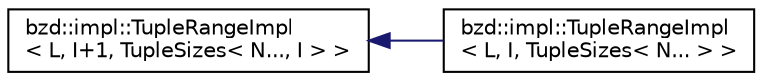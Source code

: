 digraph "Graphical Class Hierarchy"
{
  edge [fontname="Helvetica",fontsize="10",labelfontname="Helvetica",labelfontsize="10"];
  node [fontname="Helvetica",fontsize="10",shape=record];
  rankdir="LR";
  Node0 [label="bzd::impl::TupleRangeImpl\l\< L, I+1, TupleSizes\< N..., I \> \>",height=0.2,width=0.4,color="black", fillcolor="white", style="filled",URL="$structbzd_1_1impl_1_1TupleRangeImpl.html"];
  Node0 -> Node1 [dir="back",color="midnightblue",fontsize="10",style="solid",fontname="Helvetica"];
  Node1 [label="bzd::impl::TupleRangeImpl\l\< L, I, TupleSizes\< N... \> \>",height=0.2,width=0.4,color="black", fillcolor="white", style="filled",URL="$structbzd_1_1impl_1_1TupleRangeImpl_3_01L_00_01I_00_01TupleSizes_3_01N_8_8_8_01_4_01_4.html"];
}
